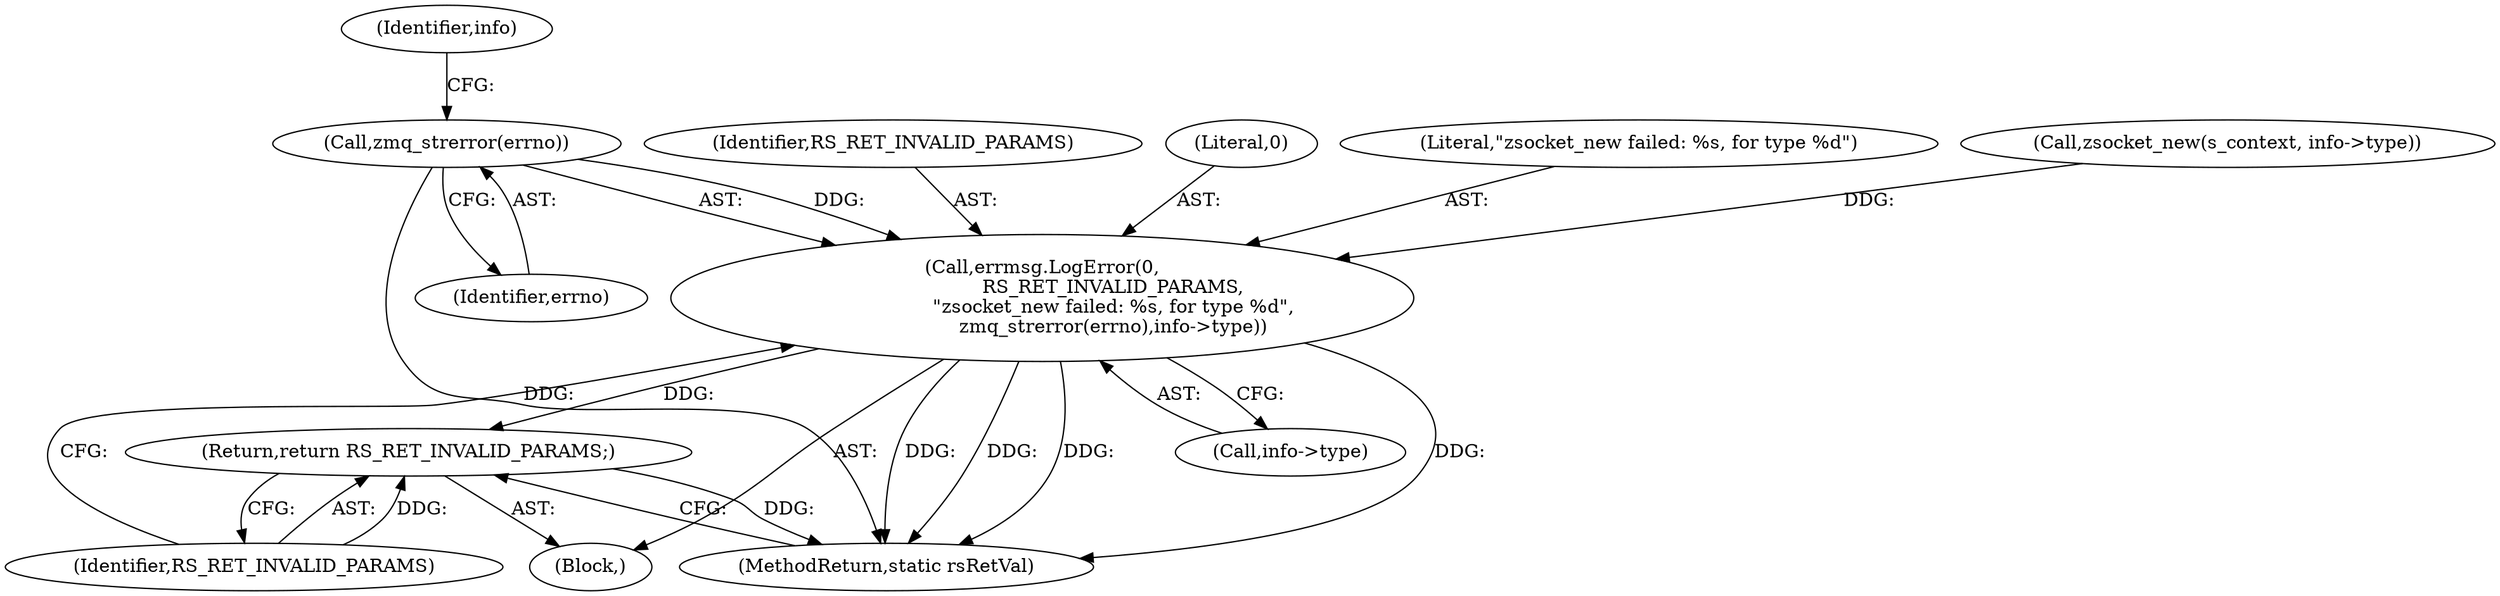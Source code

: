 digraph "0_rsyslog_062d0c671a29f7c6f7dff4a2f1f35df375bbb30b@API" {
"1000126" [label="(Call,zmq_strerror(errno))"];
"1000122" [label="(Call,errmsg.LogError(0,\n                        RS_RET_INVALID_PARAMS,\n                        \"zsocket_new failed: %s, for type %d\",\n                        zmq_strerror(errno),info->type))"];
"1000131" [label="(Return,return RS_RET_INVALID_PARAMS;)"];
"1000127" [label="(Identifier,errno)"];
"1000123" [label="(Literal,0)"];
"1000125" [label="(Literal,\"zsocket_new failed: %s, for type %d\")"];
"1000113" [label="(Call,zsocket_new(s_context, info->type))"];
"1000131" [label="(Return,return RS_RET_INVALID_PARAMS;)"];
"1000132" [label="(Identifier,RS_RET_INVALID_PARAMS)"];
"1000122" [label="(Call,errmsg.LogError(0,\n                        RS_RET_INVALID_PARAMS,\n                        \"zsocket_new failed: %s, for type %d\",\n                        zmq_strerror(errno),info->type))"];
"1000129" [label="(Identifier,info)"];
"1000128" [label="(Call,info->type)"];
"1000124" [label="(Identifier,RS_RET_INVALID_PARAMS)"];
"1000121" [label="(Block,)"];
"1000452" [label="(MethodReturn,static rsRetVal)"];
"1000126" [label="(Call,zmq_strerror(errno))"];
"1000126" -> "1000122"  [label="AST: "];
"1000126" -> "1000127"  [label="CFG: "];
"1000127" -> "1000126"  [label="AST: "];
"1000129" -> "1000126"  [label="CFG: "];
"1000126" -> "1000452"  [label="DDG: "];
"1000126" -> "1000122"  [label="DDG: "];
"1000122" -> "1000121"  [label="AST: "];
"1000122" -> "1000128"  [label="CFG: "];
"1000123" -> "1000122"  [label="AST: "];
"1000124" -> "1000122"  [label="AST: "];
"1000125" -> "1000122"  [label="AST: "];
"1000128" -> "1000122"  [label="AST: "];
"1000132" -> "1000122"  [label="CFG: "];
"1000122" -> "1000452"  [label="DDG: "];
"1000122" -> "1000452"  [label="DDG: "];
"1000122" -> "1000452"  [label="DDG: "];
"1000122" -> "1000452"  [label="DDG: "];
"1000113" -> "1000122"  [label="DDG: "];
"1000122" -> "1000131"  [label="DDG: "];
"1000131" -> "1000121"  [label="AST: "];
"1000131" -> "1000132"  [label="CFG: "];
"1000132" -> "1000131"  [label="AST: "];
"1000452" -> "1000131"  [label="CFG: "];
"1000131" -> "1000452"  [label="DDG: "];
"1000132" -> "1000131"  [label="DDG: "];
}
